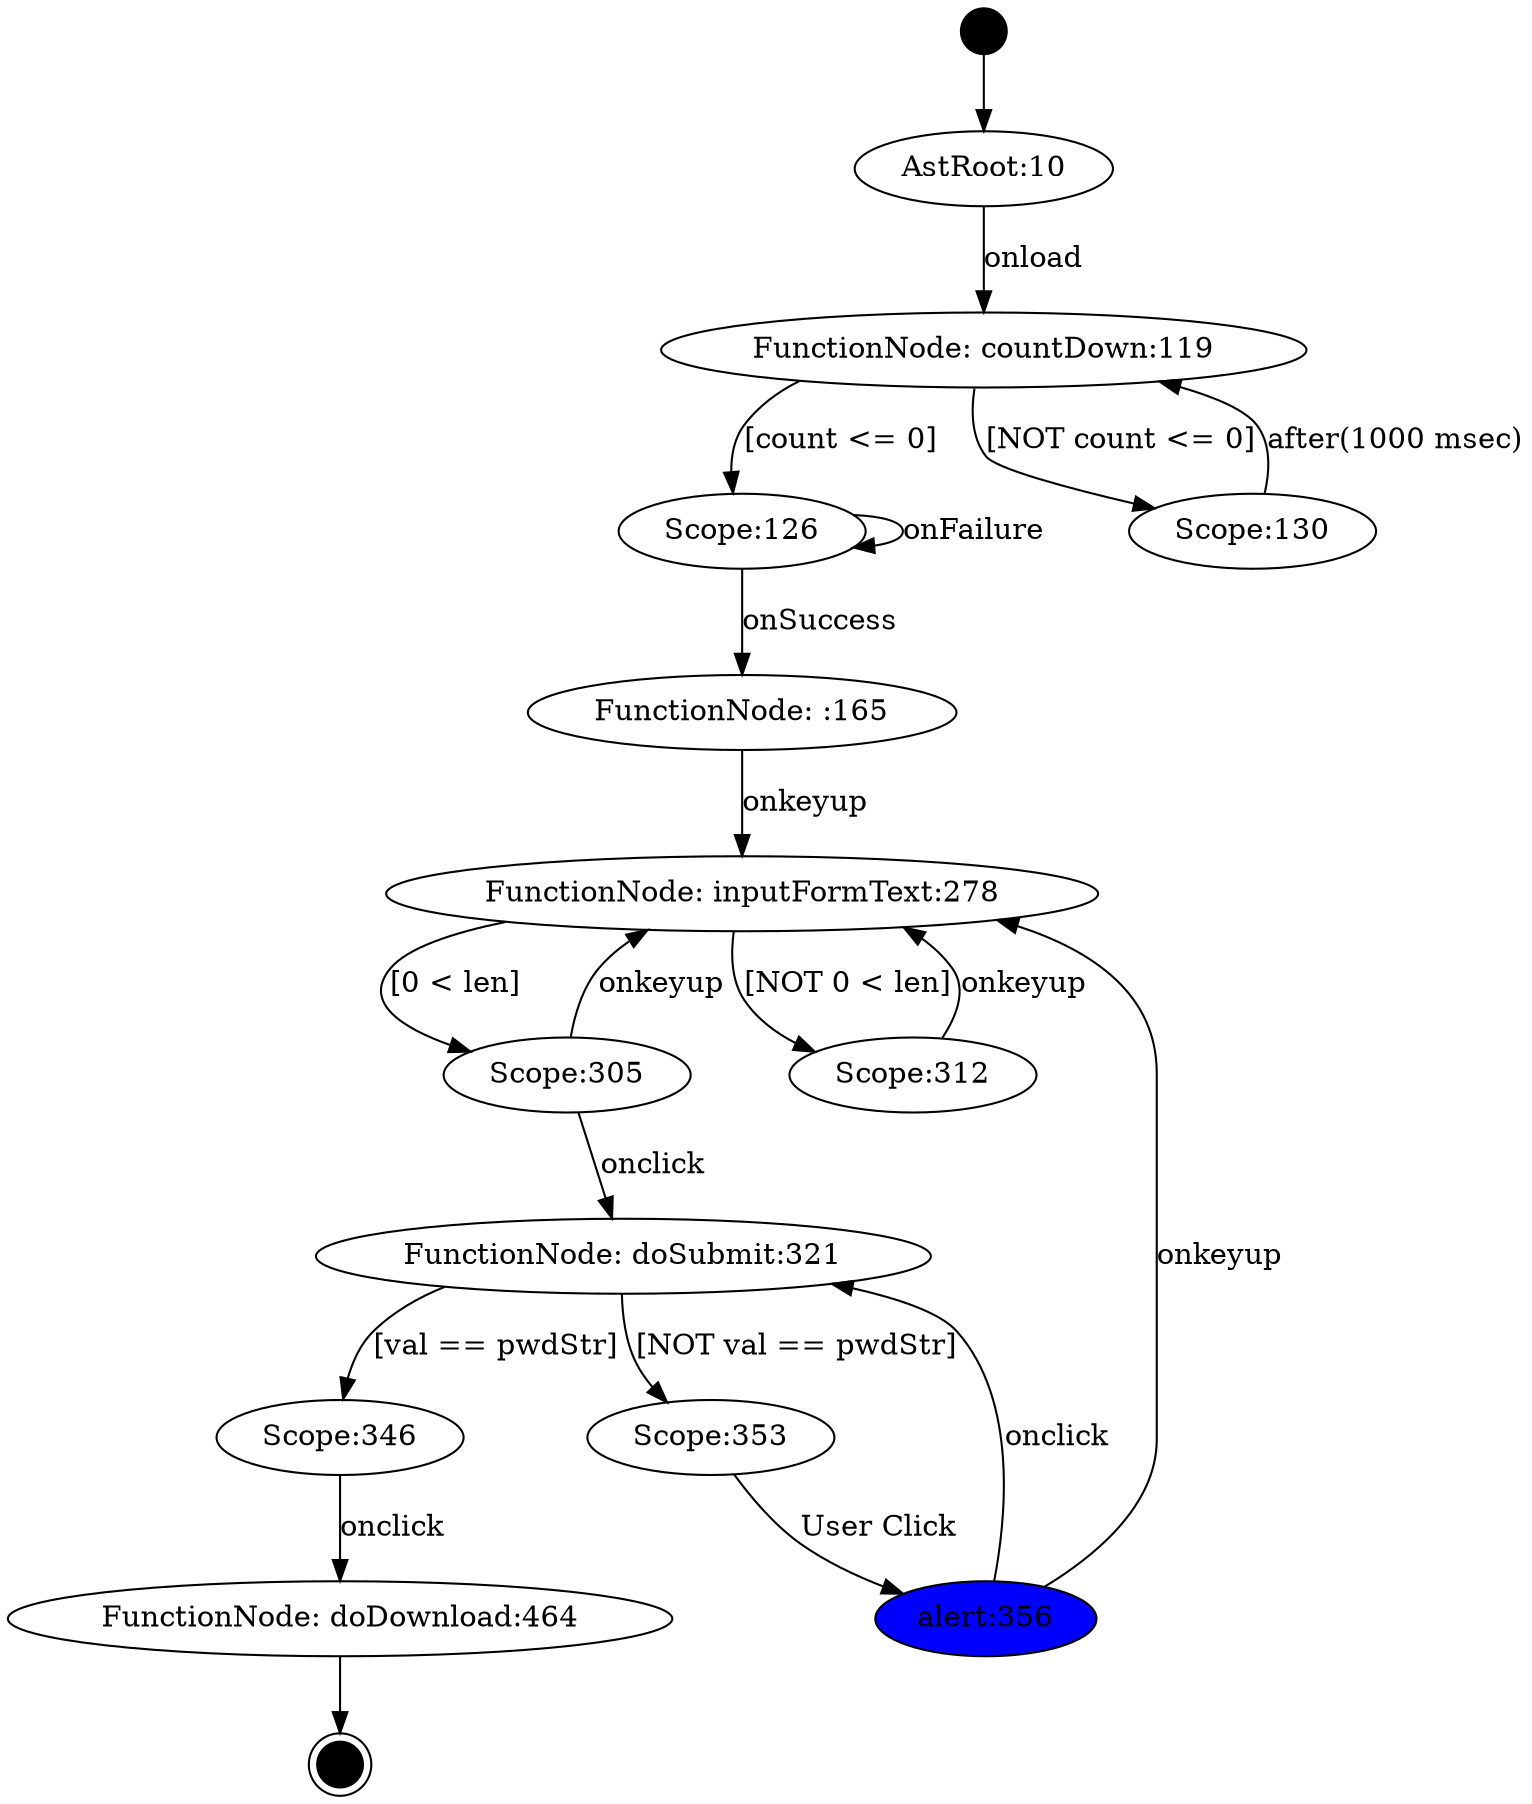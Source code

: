 digraph FSM {
JSAnalyzer_0000002000[label="",shape=circle,style=filled,color=black,fixedsize=true,width=0.3];
JSAnalyzer_0000002002[label="",shape=doublecircle,style=filled,color=black,fixedsize=true,width=0.3];
JSAnalyzer_0000000010[label="AstRoot:10"];
JSAnalyzer_0000000119[label="FunctionNode: countDown:119"];
JSAnalyzer_0000000126[label="Scope:126"];
JSAnalyzer_0000000130[label="Scope:130"];
JSAnalyzer_0000000165[label="FunctionNode: :165"];
JSAnalyzer_0000000278[label="FunctionNode: inputFormText:278"];
JSAnalyzer_0000000305[label="Scope:305"];
JSAnalyzer_0000000312[label="Scope:312"];
JSAnalyzer_0000000321[label="FunctionNode: doSubmit:321"];
JSAnalyzer_0000000346[label="Scope:346"];
JSAnalyzer_0000000353[label="Scope:353"];
JSAnalyzer_0000000464[label="FunctionNode: doDownload:464"];
JSAnalyzer_0000000356[label="alert:356", style="filled", fillcolor="blue"];
JSAnalyzer_0000002000 -> JSAnalyzer_0000000010;
JSAnalyzer_0000000119 -> JSAnalyzer_0000000126[label="[count <= 0]"];
JSAnalyzer_0000000119 -> JSAnalyzer_0000000130[label="[NOT count <= 0]"];
JSAnalyzer_0000000278 -> JSAnalyzer_0000000305[label="[0 < len]"];
JSAnalyzer_0000000278 -> JSAnalyzer_0000000312[label="[NOT 0 < len]"];
JSAnalyzer_0000000321 -> JSAnalyzer_0000000346[label="[val == pwdStr]"];
JSAnalyzer_0000000321 -> JSAnalyzer_0000000353[label="[NOT val == pwdStr]"];
JSAnalyzer_0000000010 -> JSAnalyzer_0000000119[label="onload"];
JSAnalyzer_0000000126 -> JSAnalyzer_0000000165[label="onSuccess"];
JSAnalyzer_0000000126 -> JSAnalyzer_0000000126[label="onFailure"];
JSAnalyzer_0000000130 -> JSAnalyzer_0000000119[label="after(1000 msec)"];
JSAnalyzer_0000000165 -> JSAnalyzer_0000000278[label="onkeyup"];
JSAnalyzer_0000000305 -> JSAnalyzer_0000000278[label="onkeyup"];
JSAnalyzer_0000000305 -> JSAnalyzer_0000000321[label="onclick"];
JSAnalyzer_0000000312 -> JSAnalyzer_0000000278[label="onkeyup"];
JSAnalyzer_0000000346 -> JSAnalyzer_0000000464[label="onclick"];
JSAnalyzer_0000000353 -> JSAnalyzer_0000000356[label="User Click"];
JSAnalyzer_0000000356 -> JSAnalyzer_0000000278[label="onkeyup"];
JSAnalyzer_0000000356 -> JSAnalyzer_0000000321[label="onclick"];
JSAnalyzer_0000000464 -> JSAnalyzer_0000002002[label=""];
}
